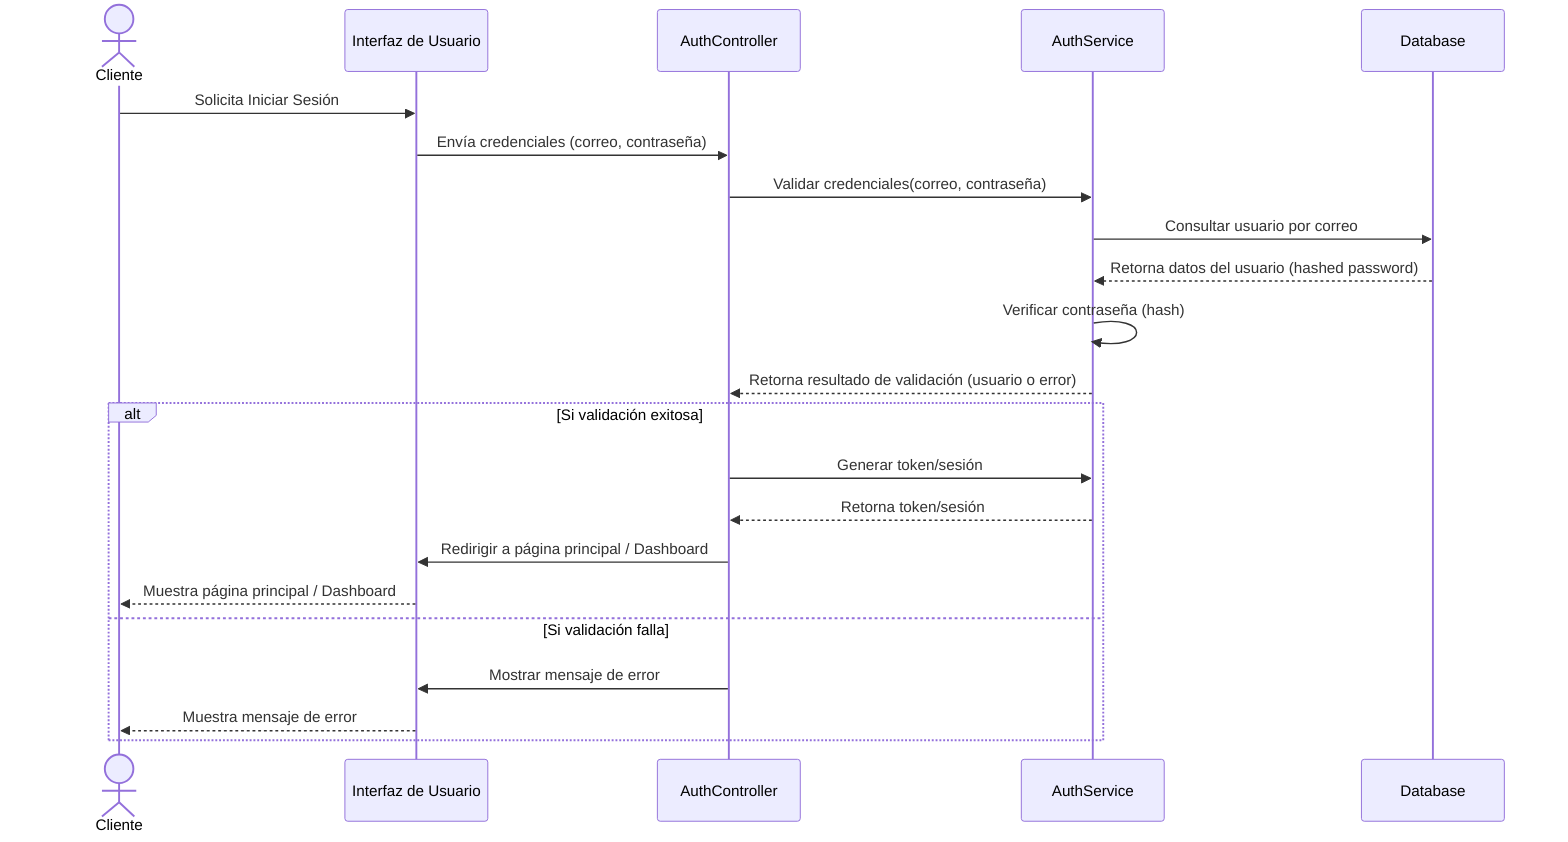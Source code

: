 sequenceDiagram
    actor Cliente
    participant UI as Interfaz de Usuario
    participant AC as AuthController
    participant AS as AuthService
    participant DB as Database

    Cliente->>UI: Solicita Iniciar Sesión
    UI->>AC: Envía credenciales (correo, contraseña)
    AC->>AS: Validar credenciales(correo, contraseña)
    AS->>DB: Consultar usuario por correo
    DB-->>AS: Retorna datos del usuario (hashed password)
    AS->>AS: Verificar contraseña (hash)
    AS-->>AC: Retorna resultado de validación (usuario o error)
    alt Si validación exitosa
        AC->>AS: Generar token/sesión
        AS-->>AC: Retorna token/sesión
        AC->>UI: Redirigir a página principal / Dashboard
        UI-->>Cliente: Muestra página principal / Dashboard
    else Si validación falla
        AC->>UI: Mostrar mensaje de error
        UI-->>Cliente: Muestra mensaje de error
    end
